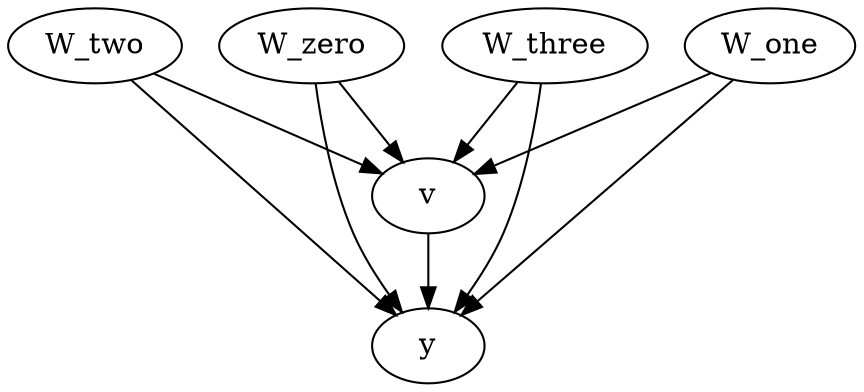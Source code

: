 digraph G {
	graph [bb="0,0,372.04,180"];
	node [label="\N"];
	v	 [height=0.5,
		pos="185.35,90",
		width=0.75];
	y	 [height=0.5,
		pos="185.35,18",
		width=0.75];
	v -> y	 [pos="e,185.35,36.104 185.35,71.697 185.35,63.983 185.35,54.712 185.35,46.112"];
	W_two	 [height=0.5,
		pos="38.347,162",
		width=1.0652];
	W_two -> v	 [pos="e,163.96,101.19 64.289,148.65 89.541,136.62 127.92,118.35 154.67,105.61"];
	W_two -> y	 [pos="e,170.67,33.177 54.358,145.53 80.725,120.06 133.33,69.244 163.23,40.36"];
	W_zero	 [height=0.5,
		pos="135.35,162",
		width=1.1193];
	W_zero -> v	 [pos="e,174.27,106.51 147.2,144.41 153.54,135.53 161.46,124.44 168.44,114.67"];
	W_zero -> y	 [pos="e,172.34,34.193 135.84,143.68 136.86,125.31 139.98,95.711 149.35,72 153.46,61.603 159.89,51.202 166.18,42.401"];
	W_three	 [height=0.5,
		pos="236.35,162",
		width=1.1735];
	W_three -> v	 [pos="e,196.65,106.51 224.26,144.41 217.79,135.53 209.71,124.44 202.59,114.67"];
	W_three -> y	 [pos="e,198.3,34.214 235.61,143.68 234.34,125.3 230.86,95.702 221.35,72 217.18,61.626 210.74,51.229 204.45,42.426"];
	W_one	 [height=0.5,
		pos="334.35,162",
		width=1.0471];
	W_one -> v	 [pos="e,207.13,101.23 308.39,148.81 282.74,136.75 243.47,118.31 216.23,105.51"];
	W_one -> y	 [pos="e,200.22,33.177 318.12,145.53 291.39,120.06 238.07,69.244 207.76,40.36"];
}
